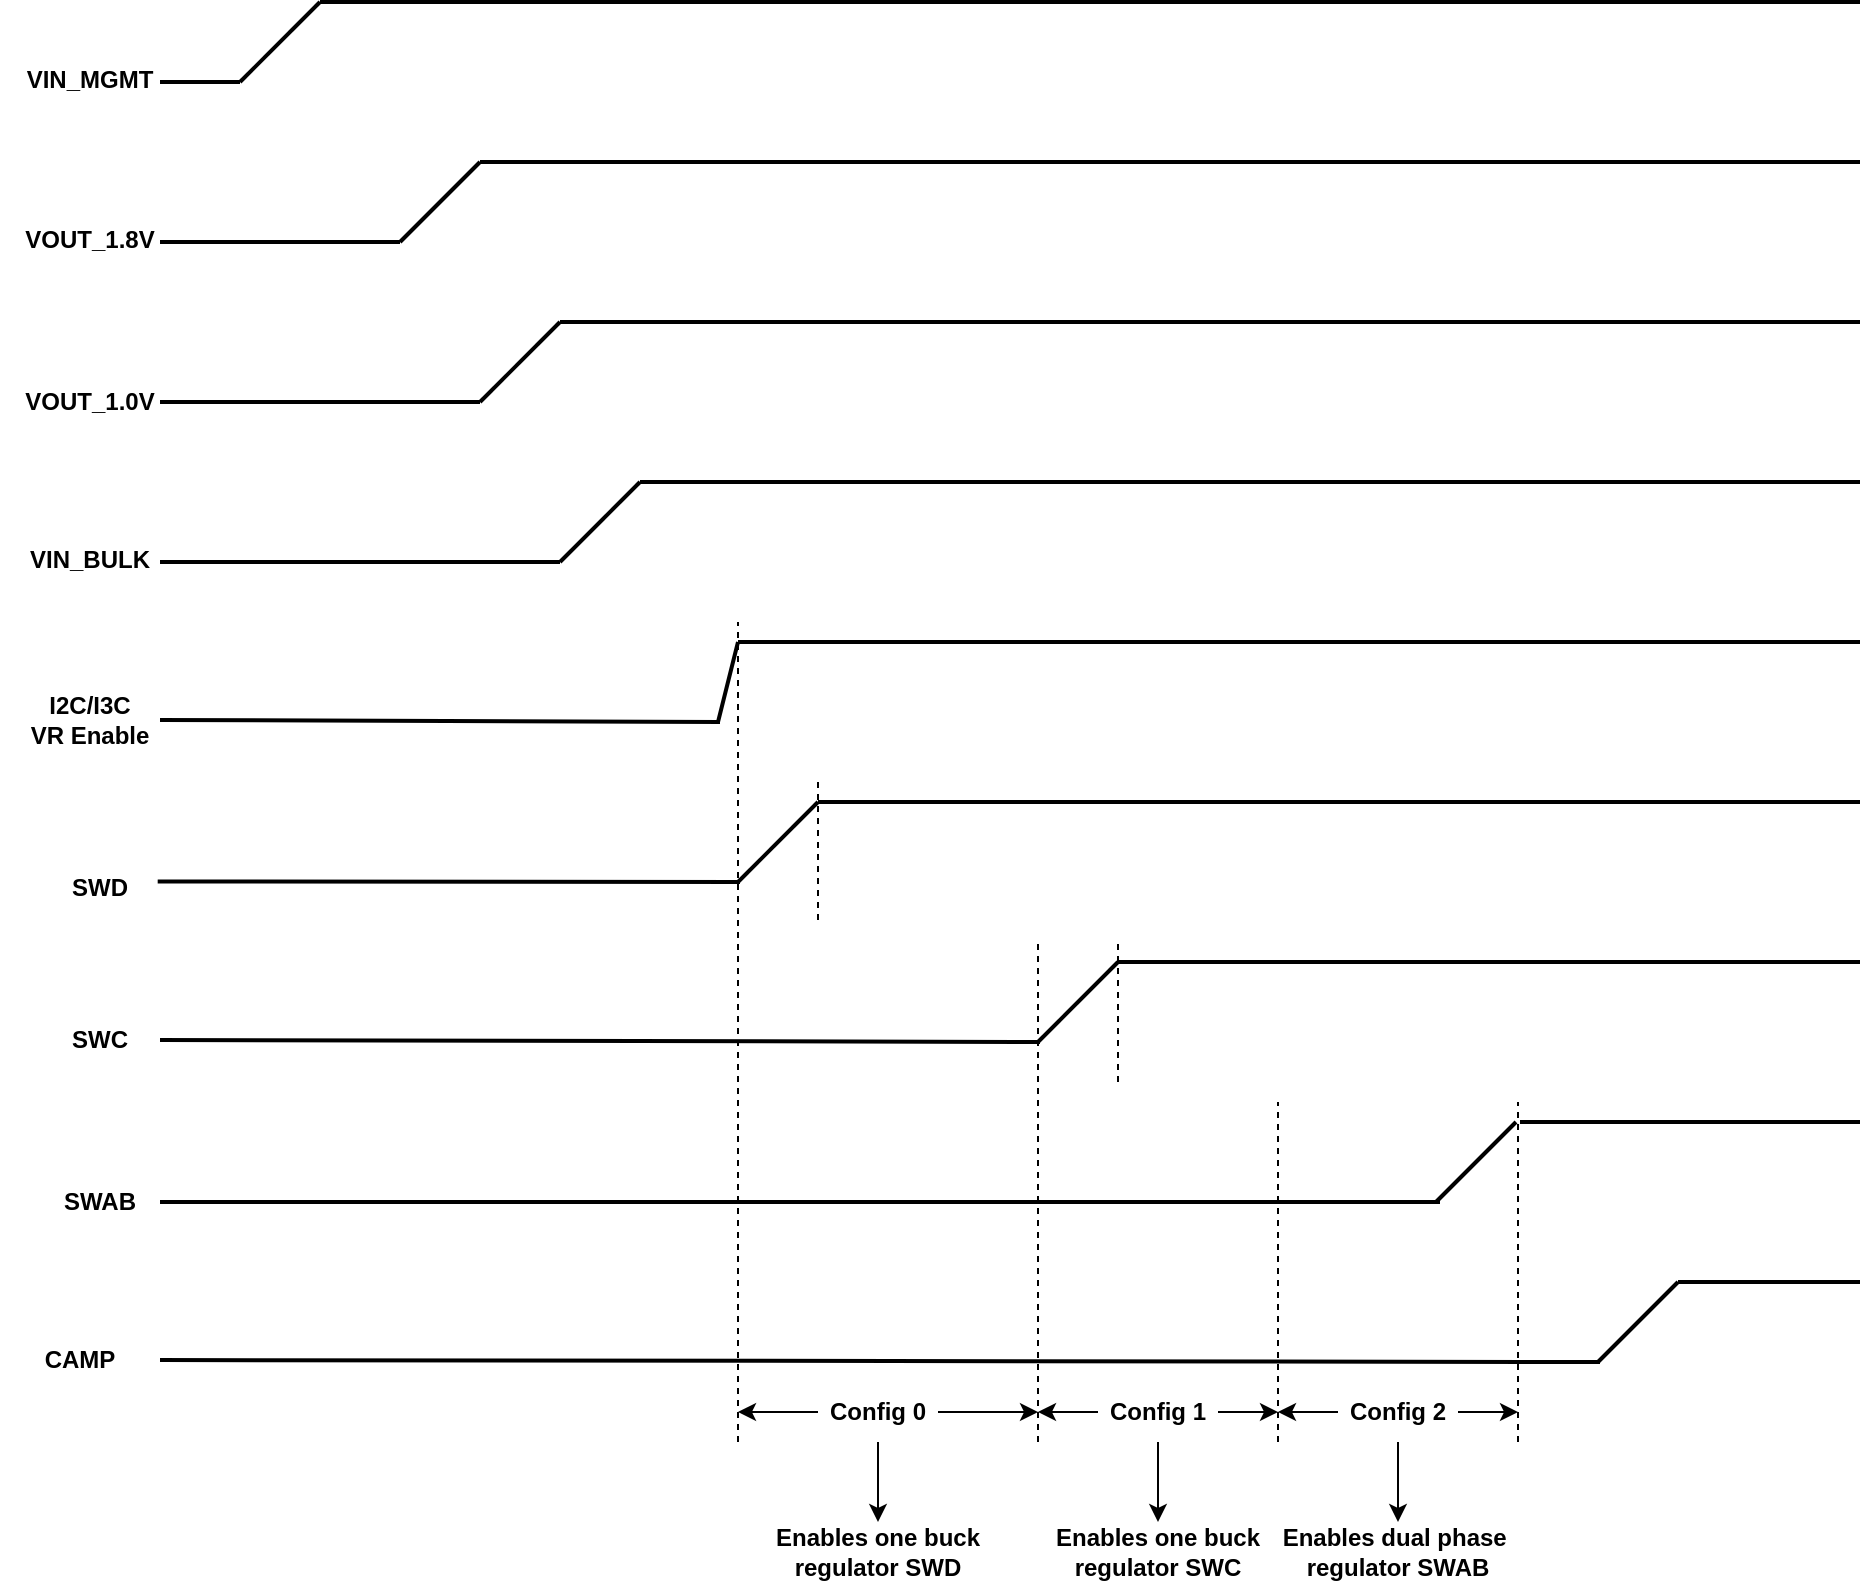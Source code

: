 <mxfile version="26.0.10">
  <diagram name="Page-1" id="JR7wk3ikz5wLLiDKSVqI">
    <mxGraphModel dx="2043" dy="2643" grid="1" gridSize="10" guides="1" tooltips="1" connect="1" arrows="1" fold="1" page="1" pageScale="1" pageWidth="850" pageHeight="1100" math="0" shadow="0">
      <root>
        <mxCell id="0" />
        <mxCell id="1" parent="0" />
        <mxCell id="hMm1spZbtBt_gbhy8hQx-1" value="" style="endArrow=none;html=1;rounded=0;strokeWidth=2;exitX=0.981;exitY=0.39;exitDx=0;exitDy=0;exitPerimeter=0;" edge="1" parent="1" source="hMm1spZbtBt_gbhy8hQx-14">
          <mxGeometry width="50" height="50" relative="1" as="geometry">
            <mxPoint x="80" y="440" as="sourcePoint" />
            <mxPoint x="290" y="440" as="targetPoint" />
          </mxGeometry>
        </mxCell>
        <mxCell id="hMm1spZbtBt_gbhy8hQx-2" value="" style="endArrow=none;html=1;rounded=0;strokeWidth=2;" edge="1" parent="1">
          <mxGeometry width="50" height="50" relative="1" as="geometry">
            <mxPoint x="289" y="440" as="sourcePoint" />
            <mxPoint x="329" y="400" as="targetPoint" />
          </mxGeometry>
        </mxCell>
        <mxCell id="hMm1spZbtBt_gbhy8hQx-3" value="" style="endArrow=none;html=1;rounded=0;strokeWidth=2;" edge="1" parent="1">
          <mxGeometry width="50" height="50" relative="1" as="geometry">
            <mxPoint x="329" y="400" as="sourcePoint" />
            <mxPoint x="850" y="400" as="targetPoint" />
          </mxGeometry>
        </mxCell>
        <mxCell id="hMm1spZbtBt_gbhy8hQx-5" value="" style="endArrow=none;html=1;rounded=0;strokeWidth=2;exitX=1;exitY=0.5;exitDx=0;exitDy=0;" edge="1" parent="1" source="hMm1spZbtBt_gbhy8hQx-15">
          <mxGeometry width="50" height="50" relative="1" as="geometry">
            <mxPoint x="120" y="520" as="sourcePoint" />
            <mxPoint x="440" y="520" as="targetPoint" />
          </mxGeometry>
        </mxCell>
        <mxCell id="hMm1spZbtBt_gbhy8hQx-6" value="" style="endArrow=none;html=1;rounded=0;strokeWidth=2;" edge="1" parent="1">
          <mxGeometry width="50" height="50" relative="1" as="geometry">
            <mxPoint x="439" y="520" as="sourcePoint" />
            <mxPoint x="479" y="480" as="targetPoint" />
          </mxGeometry>
        </mxCell>
        <mxCell id="hMm1spZbtBt_gbhy8hQx-7" value="" style="endArrow=none;html=1;rounded=0;strokeWidth=2;" edge="1" parent="1">
          <mxGeometry width="50" height="50" relative="1" as="geometry">
            <mxPoint x="479" y="480" as="sourcePoint" />
            <mxPoint x="850" y="480" as="targetPoint" />
          </mxGeometry>
        </mxCell>
        <mxCell id="hMm1spZbtBt_gbhy8hQx-8" value="" style="endArrow=none;html=1;rounded=0;strokeWidth=2;exitX=1;exitY=0.5;exitDx=0;exitDy=0;" edge="1" parent="1" source="hMm1spZbtBt_gbhy8hQx-16">
          <mxGeometry width="50" height="50" relative="1" as="geometry">
            <mxPoint x="159" y="600" as="sourcePoint" />
            <mxPoint x="640" y="600" as="targetPoint" />
          </mxGeometry>
        </mxCell>
        <mxCell id="hMm1spZbtBt_gbhy8hQx-9" value="" style="endArrow=none;html=1;rounded=0;strokeWidth=2;" edge="1" parent="1">
          <mxGeometry width="50" height="50" relative="1" as="geometry">
            <mxPoint x="638" y="600" as="sourcePoint" />
            <mxPoint x="678" y="560" as="targetPoint" />
          </mxGeometry>
        </mxCell>
        <mxCell id="hMm1spZbtBt_gbhy8hQx-10" value="" style="endArrow=none;html=1;rounded=0;strokeWidth=2;" edge="1" parent="1">
          <mxGeometry width="50" height="50" relative="1" as="geometry">
            <mxPoint x="680" y="560" as="sourcePoint" />
            <mxPoint x="850" y="560" as="targetPoint" />
          </mxGeometry>
        </mxCell>
        <mxCell id="hMm1spZbtBt_gbhy8hQx-11" value="" style="endArrow=none;html=1;rounded=0;strokeWidth=2;exitX=1;exitY=0.5;exitDx=0;exitDy=0;" edge="1" parent="1" source="hMm1spZbtBt_gbhy8hQx-17">
          <mxGeometry width="50" height="50" relative="1" as="geometry">
            <mxPoint x="240" y="680" as="sourcePoint" />
            <mxPoint x="720" y="680" as="targetPoint" />
          </mxGeometry>
        </mxCell>
        <mxCell id="hMm1spZbtBt_gbhy8hQx-12" value="" style="endArrow=none;html=1;rounded=0;strokeWidth=2;" edge="1" parent="1">
          <mxGeometry width="50" height="50" relative="1" as="geometry">
            <mxPoint x="719" y="680" as="sourcePoint" />
            <mxPoint x="759" y="640" as="targetPoint" />
          </mxGeometry>
        </mxCell>
        <mxCell id="hMm1spZbtBt_gbhy8hQx-13" value="" style="endArrow=none;html=1;rounded=0;strokeWidth=2;" edge="1" parent="1">
          <mxGeometry width="50" height="50" relative="1" as="geometry">
            <mxPoint x="759" y="640" as="sourcePoint" />
            <mxPoint x="850" y="640" as="targetPoint" />
          </mxGeometry>
        </mxCell>
        <mxCell id="hMm1spZbtBt_gbhy8hQx-14" value="&lt;b&gt;SWD&lt;/b&gt;" style="text;html=1;align=center;verticalAlign=middle;whiteSpace=wrap;rounded=0;" vertex="1" parent="1">
          <mxGeometry x="-60" y="428" width="60" height="30" as="geometry" />
        </mxCell>
        <mxCell id="hMm1spZbtBt_gbhy8hQx-15" value="&lt;b&gt;SWC&lt;/b&gt;" style="text;html=1;align=center;verticalAlign=middle;whiteSpace=wrap;rounded=0;" vertex="1" parent="1">
          <mxGeometry x="-60" y="504" width="60" height="30" as="geometry" />
        </mxCell>
        <mxCell id="hMm1spZbtBt_gbhy8hQx-16" value="&lt;b&gt;SWAB&lt;/b&gt;" style="text;html=1;align=center;verticalAlign=middle;whiteSpace=wrap;rounded=0;" vertex="1" parent="1">
          <mxGeometry x="-60" y="585" width="60" height="30" as="geometry" />
        </mxCell>
        <mxCell id="hMm1spZbtBt_gbhy8hQx-17" value="&lt;b&gt;CAMP&lt;/b&gt;" style="text;html=1;align=center;verticalAlign=middle;whiteSpace=wrap;rounded=0;" vertex="1" parent="1">
          <mxGeometry x="-80" y="664" width="80" height="30" as="geometry" />
        </mxCell>
        <mxCell id="hMm1spZbtBt_gbhy8hQx-19" value="" style="endArrow=none;dashed=1;html=1;rounded=0;" edge="1" parent="1">
          <mxGeometry width="50" height="50" relative="1" as="geometry">
            <mxPoint x="329" y="459" as="sourcePoint" />
            <mxPoint x="329" y="389" as="targetPoint" />
          </mxGeometry>
        </mxCell>
        <mxCell id="hMm1spZbtBt_gbhy8hQx-20" value="" style="endArrow=none;dashed=1;html=1;rounded=0;" edge="1" parent="1">
          <mxGeometry width="50" height="50" relative="1" as="geometry">
            <mxPoint x="439" y="720" as="sourcePoint" />
            <mxPoint x="439" y="470" as="targetPoint" />
          </mxGeometry>
        </mxCell>
        <mxCell id="hMm1spZbtBt_gbhy8hQx-21" value="" style="endArrow=none;dashed=1;html=1;rounded=0;" edge="1" parent="1">
          <mxGeometry width="50" height="50" relative="1" as="geometry">
            <mxPoint x="479" y="540" as="sourcePoint" />
            <mxPoint x="479" y="470" as="targetPoint" />
          </mxGeometry>
        </mxCell>
        <mxCell id="hMm1spZbtBt_gbhy8hQx-23" value="" style="endArrow=none;dashed=1;html=1;rounded=0;" edge="1" parent="1">
          <mxGeometry width="50" height="50" relative="1" as="geometry">
            <mxPoint x="559" y="720" as="sourcePoint" />
            <mxPoint x="559" y="550" as="targetPoint" />
          </mxGeometry>
        </mxCell>
        <mxCell id="hMm1spZbtBt_gbhy8hQx-24" value="" style="endArrow=none;dashed=1;html=1;rounded=0;" edge="1" parent="1">
          <mxGeometry width="50" height="50" relative="1" as="geometry">
            <mxPoint x="679" y="720" as="sourcePoint" />
            <mxPoint x="679" y="550" as="targetPoint" />
          </mxGeometry>
        </mxCell>
        <mxCell id="hMm1spZbtBt_gbhy8hQx-26" value="" style="endArrow=none;html=1;rounded=0;strokeWidth=2;exitX=1;exitY=0.5;exitDx=0;exitDy=0;" edge="1" parent="1" source="hMm1spZbtBt_gbhy8hQx-29">
          <mxGeometry width="50" height="50" relative="1" as="geometry">
            <mxPoint x="80" y="360" as="sourcePoint" />
            <mxPoint x="280" y="360" as="targetPoint" />
          </mxGeometry>
        </mxCell>
        <mxCell id="hMm1spZbtBt_gbhy8hQx-27" value="" style="endArrow=none;html=1;rounded=0;strokeWidth=2;" edge="1" parent="1">
          <mxGeometry width="50" height="50" relative="1" as="geometry">
            <mxPoint x="279" y="360" as="sourcePoint" />
            <mxPoint x="289" y="320" as="targetPoint" />
          </mxGeometry>
        </mxCell>
        <mxCell id="hMm1spZbtBt_gbhy8hQx-28" value="" style="endArrow=none;html=1;rounded=0;strokeWidth=2;" edge="1" parent="1">
          <mxGeometry width="50" height="50" relative="1" as="geometry">
            <mxPoint x="289" y="320" as="sourcePoint" />
            <mxPoint x="850" y="320" as="targetPoint" />
          </mxGeometry>
        </mxCell>
        <mxCell id="hMm1spZbtBt_gbhy8hQx-29" value="&lt;div&gt;&lt;b&gt;I2C/I3C&lt;/b&gt;&lt;/div&gt;&lt;b&gt;VR Enable&lt;/b&gt;" style="text;html=1;align=center;verticalAlign=middle;whiteSpace=wrap;rounded=0;" vertex="1" parent="1">
          <mxGeometry x="-70" y="344" width="70" height="30" as="geometry" />
        </mxCell>
        <mxCell id="hMm1spZbtBt_gbhy8hQx-31" value="" style="endArrow=none;dashed=1;html=1;rounded=0;" edge="1" parent="1">
          <mxGeometry width="50" height="50" relative="1" as="geometry">
            <mxPoint x="289" y="720" as="sourcePoint" />
            <mxPoint x="289" y="310" as="targetPoint" />
          </mxGeometry>
        </mxCell>
        <mxCell id="hMm1spZbtBt_gbhy8hQx-37" style="edgeStyle=orthogonalEdgeStyle;rounded=0;orthogonalLoop=1;jettySize=auto;html=1;" edge="1" parent="1" source="hMm1spZbtBt_gbhy8hQx-36">
          <mxGeometry relative="1" as="geometry">
            <mxPoint x="439" y="705" as="targetPoint" />
          </mxGeometry>
        </mxCell>
        <mxCell id="hMm1spZbtBt_gbhy8hQx-40" style="edgeStyle=orthogonalEdgeStyle;rounded=0;orthogonalLoop=1;jettySize=auto;html=1;" edge="1" parent="1" source="hMm1spZbtBt_gbhy8hQx-36">
          <mxGeometry relative="1" as="geometry">
            <mxPoint x="289" y="705" as="targetPoint" />
          </mxGeometry>
        </mxCell>
        <mxCell id="hMm1spZbtBt_gbhy8hQx-36" value="&lt;b&gt;Config 0&lt;/b&gt;" style="text;html=1;align=center;verticalAlign=middle;whiteSpace=wrap;rounded=0;" vertex="1" parent="1">
          <mxGeometry x="329" y="690" width="60" height="30" as="geometry" />
        </mxCell>
        <mxCell id="hMm1spZbtBt_gbhy8hQx-41" style="edgeStyle=orthogonalEdgeStyle;rounded=0;orthogonalLoop=1;jettySize=auto;html=1;" edge="1" parent="1" source="hMm1spZbtBt_gbhy8hQx-43">
          <mxGeometry relative="1" as="geometry">
            <mxPoint x="559" y="705" as="targetPoint" />
          </mxGeometry>
        </mxCell>
        <mxCell id="hMm1spZbtBt_gbhy8hQx-42" style="edgeStyle=orthogonalEdgeStyle;rounded=0;orthogonalLoop=1;jettySize=auto;html=1;" edge="1" parent="1" source="hMm1spZbtBt_gbhy8hQx-43">
          <mxGeometry relative="1" as="geometry">
            <mxPoint x="439" y="705" as="targetPoint" />
          </mxGeometry>
        </mxCell>
        <mxCell id="hMm1spZbtBt_gbhy8hQx-43" value="&lt;b&gt;Config 1&lt;/b&gt;" style="text;html=1;align=center;verticalAlign=middle;whiteSpace=wrap;rounded=0;" vertex="1" parent="1">
          <mxGeometry x="469" y="690" width="60" height="30" as="geometry" />
        </mxCell>
        <mxCell id="hMm1spZbtBt_gbhy8hQx-44" style="edgeStyle=orthogonalEdgeStyle;rounded=0;orthogonalLoop=1;jettySize=auto;html=1;" edge="1" parent="1" source="hMm1spZbtBt_gbhy8hQx-46">
          <mxGeometry relative="1" as="geometry">
            <mxPoint x="679" y="705" as="targetPoint" />
          </mxGeometry>
        </mxCell>
        <mxCell id="hMm1spZbtBt_gbhy8hQx-45" style="edgeStyle=orthogonalEdgeStyle;rounded=0;orthogonalLoop=1;jettySize=auto;html=1;" edge="1" parent="1" source="hMm1spZbtBt_gbhy8hQx-46">
          <mxGeometry relative="1" as="geometry">
            <mxPoint x="559" y="705" as="targetPoint" />
          </mxGeometry>
        </mxCell>
        <mxCell id="hMm1spZbtBt_gbhy8hQx-46" value="&lt;b&gt;Config 2&lt;/b&gt;" style="text;html=1;align=center;verticalAlign=middle;whiteSpace=wrap;rounded=0;" vertex="1" parent="1">
          <mxGeometry x="589" y="690" width="60" height="30" as="geometry" />
        </mxCell>
        <mxCell id="hMm1spZbtBt_gbhy8hQx-47" value="" style="endArrow=classic;html=1;rounded=0;exitX=0.5;exitY=1;exitDx=0;exitDy=0;" edge="1" parent="1" source="hMm1spZbtBt_gbhy8hQx-36">
          <mxGeometry width="50" height="50" relative="1" as="geometry">
            <mxPoint x="569" y="760" as="sourcePoint" />
            <mxPoint x="359" y="760" as="targetPoint" />
          </mxGeometry>
        </mxCell>
        <mxCell id="hMm1spZbtBt_gbhy8hQx-48" value="&lt;b&gt;Enables one buck regulator SWD&lt;/b&gt;" style="text;html=1;align=center;verticalAlign=middle;whiteSpace=wrap;rounded=0;" vertex="1" parent="1">
          <mxGeometry x="294" y="760" width="130" height="30" as="geometry" />
        </mxCell>
        <mxCell id="hMm1spZbtBt_gbhy8hQx-51" value="" style="endArrow=classic;html=1;rounded=0;exitX=0.5;exitY=1;exitDx=0;exitDy=0;" edge="1" parent="1">
          <mxGeometry width="50" height="50" relative="1" as="geometry">
            <mxPoint x="499" y="720" as="sourcePoint" />
            <mxPoint x="499" y="760" as="targetPoint" />
          </mxGeometry>
        </mxCell>
        <mxCell id="hMm1spZbtBt_gbhy8hQx-52" value="&lt;b&gt;Enables one buck regulator SWC&lt;/b&gt;" style="text;html=1;align=center;verticalAlign=middle;whiteSpace=wrap;rounded=0;" vertex="1" parent="1">
          <mxGeometry x="434" y="760" width="130" height="30" as="geometry" />
        </mxCell>
        <mxCell id="hMm1spZbtBt_gbhy8hQx-53" value="" style="endArrow=classic;html=1;rounded=0;exitX=0.5;exitY=1;exitDx=0;exitDy=0;" edge="1" parent="1">
          <mxGeometry width="50" height="50" relative="1" as="geometry">
            <mxPoint x="619" y="720" as="sourcePoint" />
            <mxPoint x="619" y="760" as="targetPoint" />
          </mxGeometry>
        </mxCell>
        <mxCell id="hMm1spZbtBt_gbhy8hQx-54" value="&lt;b&gt;Enables dual phase&amp;nbsp; regulator SWAB&lt;/b&gt;" style="text;html=1;align=center;verticalAlign=middle;whiteSpace=wrap;rounded=0;" vertex="1" parent="1">
          <mxGeometry x="554" y="760" width="130" height="30" as="geometry" />
        </mxCell>
        <mxCell id="hMm1spZbtBt_gbhy8hQx-55" value="" style="endArrow=none;html=1;rounded=0;strokeWidth=2;" edge="1" parent="1">
          <mxGeometry width="50" height="50" relative="1" as="geometry">
            <mxPoint y="120" as="sourcePoint" />
            <mxPoint x="120" y="120" as="targetPoint" />
          </mxGeometry>
        </mxCell>
        <mxCell id="hMm1spZbtBt_gbhy8hQx-56" value="" style="endArrow=none;html=1;rounded=0;strokeWidth=2;" edge="1" parent="1">
          <mxGeometry width="50" height="50" relative="1" as="geometry">
            <mxPoint x="120" y="120" as="sourcePoint" />
            <mxPoint x="160" y="80" as="targetPoint" />
          </mxGeometry>
        </mxCell>
        <mxCell id="hMm1spZbtBt_gbhy8hQx-57" value="" style="endArrow=none;html=1;rounded=0;strokeWidth=2;" edge="1" parent="1">
          <mxGeometry width="50" height="50" relative="1" as="geometry">
            <mxPoint x="160" y="80" as="sourcePoint" />
            <mxPoint x="850" y="80" as="targetPoint" />
          </mxGeometry>
        </mxCell>
        <mxCell id="hMm1spZbtBt_gbhy8hQx-61" value="" style="endArrow=none;html=1;rounded=0;strokeWidth=2;" edge="1" parent="1">
          <mxGeometry width="50" height="50" relative="1" as="geometry">
            <mxPoint y="200" as="sourcePoint" />
            <mxPoint x="160" y="200" as="targetPoint" />
          </mxGeometry>
        </mxCell>
        <mxCell id="hMm1spZbtBt_gbhy8hQx-62" value="" style="endArrow=none;html=1;rounded=0;strokeWidth=2;" edge="1" parent="1">
          <mxGeometry width="50" height="50" relative="1" as="geometry">
            <mxPoint x="160" y="200" as="sourcePoint" />
            <mxPoint x="200" y="160" as="targetPoint" />
          </mxGeometry>
        </mxCell>
        <mxCell id="hMm1spZbtBt_gbhy8hQx-63" value="" style="endArrow=none;html=1;rounded=0;strokeWidth=2;" edge="1" parent="1">
          <mxGeometry width="50" height="50" relative="1" as="geometry">
            <mxPoint x="200" y="160" as="sourcePoint" />
            <mxPoint x="850" y="160" as="targetPoint" />
          </mxGeometry>
        </mxCell>
        <mxCell id="hMm1spZbtBt_gbhy8hQx-64" value="" style="endArrow=none;html=1;rounded=0;strokeWidth=2;" edge="1" parent="1">
          <mxGeometry width="50" height="50" relative="1" as="geometry">
            <mxPoint y="280" as="sourcePoint" />
            <mxPoint x="200" y="280" as="targetPoint" />
          </mxGeometry>
        </mxCell>
        <mxCell id="hMm1spZbtBt_gbhy8hQx-65" value="" style="endArrow=none;html=1;rounded=0;strokeWidth=2;" edge="1" parent="1">
          <mxGeometry width="50" height="50" relative="1" as="geometry">
            <mxPoint x="200" y="280" as="sourcePoint" />
            <mxPoint x="240" y="240" as="targetPoint" />
          </mxGeometry>
        </mxCell>
        <mxCell id="hMm1spZbtBt_gbhy8hQx-66" value="" style="endArrow=none;html=1;rounded=0;strokeWidth=2;" edge="1" parent="1">
          <mxGeometry width="50" height="50" relative="1" as="geometry">
            <mxPoint x="240" y="240" as="sourcePoint" />
            <mxPoint x="850" y="240" as="targetPoint" />
          </mxGeometry>
        </mxCell>
        <mxCell id="hMm1spZbtBt_gbhy8hQx-67" value="" style="endArrow=none;html=1;rounded=0;strokeWidth=2;" edge="1" parent="1">
          <mxGeometry width="50" height="50" relative="1" as="geometry">
            <mxPoint y="40" as="sourcePoint" />
            <mxPoint x="40" y="40" as="targetPoint" />
          </mxGeometry>
        </mxCell>
        <mxCell id="hMm1spZbtBt_gbhy8hQx-68" value="" style="endArrow=none;html=1;rounded=0;strokeWidth=2;" edge="1" parent="1">
          <mxGeometry width="50" height="50" relative="1" as="geometry">
            <mxPoint x="40" y="40" as="sourcePoint" />
            <mxPoint x="80" as="targetPoint" />
          </mxGeometry>
        </mxCell>
        <mxCell id="hMm1spZbtBt_gbhy8hQx-69" value="" style="endArrow=none;html=1;rounded=0;strokeWidth=2;" edge="1" parent="1">
          <mxGeometry width="50" height="50" relative="1" as="geometry">
            <mxPoint x="80" as="sourcePoint" />
            <mxPoint x="850" as="targetPoint" />
          </mxGeometry>
        </mxCell>
        <mxCell id="hMm1spZbtBt_gbhy8hQx-70" value="&lt;b&gt;VIN_MGMT&lt;/b&gt;" style="text;html=1;align=center;verticalAlign=middle;whiteSpace=wrap;rounded=0;" vertex="1" parent="1">
          <mxGeometry x="-70" y="24" width="70" height="30" as="geometry" />
        </mxCell>
        <mxCell id="hMm1spZbtBt_gbhy8hQx-71" value="&lt;b&gt;VOUT_1.8V&lt;/b&gt;" style="text;html=1;align=center;verticalAlign=middle;whiteSpace=wrap;rounded=0;" vertex="1" parent="1">
          <mxGeometry x="-70" y="104" width="70" height="30" as="geometry" />
        </mxCell>
        <mxCell id="hMm1spZbtBt_gbhy8hQx-72" value="&lt;b&gt;VOUT_1.0V&lt;/b&gt;" style="text;html=1;align=center;verticalAlign=middle;whiteSpace=wrap;rounded=0;" vertex="1" parent="1">
          <mxGeometry x="-70" y="185" width="70" height="30" as="geometry" />
        </mxCell>
        <mxCell id="hMm1spZbtBt_gbhy8hQx-73" value="&lt;b&gt;VIN_BULK&lt;/b&gt;" style="text;html=1;align=center;verticalAlign=middle;whiteSpace=wrap;rounded=0;" vertex="1" parent="1">
          <mxGeometry x="-70" y="264" width="70" height="30" as="geometry" />
        </mxCell>
      </root>
    </mxGraphModel>
  </diagram>
</mxfile>
